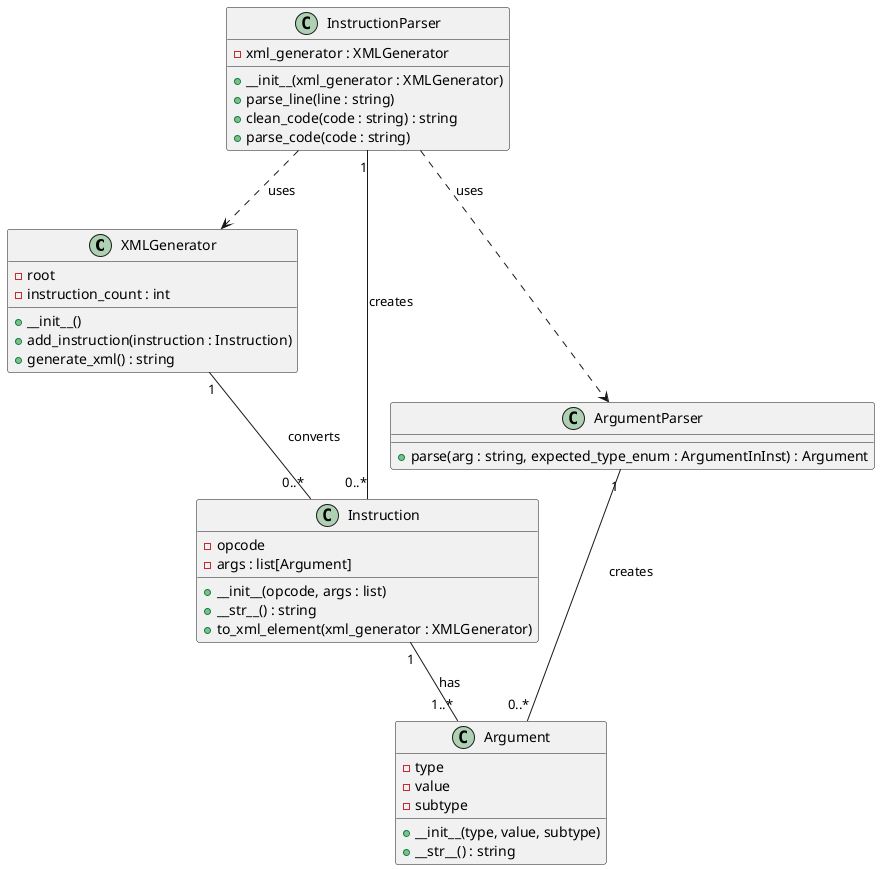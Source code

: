 @startuml

class XMLGenerator {
    - root
    - instruction_count : int
    + __init__()
    + add_instruction(instruction : Instruction)
    + generate_xml() : string
}

class Argument {
    - type
    - value
    - subtype
    + __init__(type, value, subtype)
    + __str__() : string
}

class Instruction {
    - opcode
    - args : list[Argument]
    + __init__(opcode, args : list)
    + __str__() : string
    + to_xml_element(xml_generator : XMLGenerator)
}

class ArgumentParser {
    + parse(arg : string, expected_type_enum : ArgumentInInst) : Argument
}

class InstructionParser {
    - xml_generator : XMLGenerator
    + __init__(xml_generator : XMLGenerator)
    + parse_line(line : string)
    + clean_code(code : string) : string
    + parse_code(code : string)
}

XMLGenerator "1" -- "0..*" Instruction: converts
Instruction "1" -- "1..*" Argument: has
InstructionParser ..> XMLGenerator: uses
InstructionParser ..> ArgumentParser: uses
InstructionParser "1" -- "0..*" Instruction: creates
ArgumentParser "1" -- "0..*" Argument: creates

@enduml
